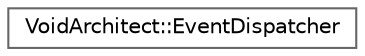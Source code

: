 digraph "Graphical Class Hierarchy"
{
 // LATEX_PDF_SIZE
  bgcolor="transparent";
  edge [fontname=Helvetica,fontsize=10,labelfontname=Helvetica,labelfontsize=10];
  node [fontname=Helvetica,fontsize=10,shape=box,height=0.2,width=0.4];
  rankdir="LR";
  Node0 [id="Node000000",label="VoidArchitect::EventDispatcher",height=0.2,width=0.4,color="grey40", fillcolor="white", style="filled",URL="$class_void_architect_1_1_event_dispatcher.html",tooltip=" "];
}
